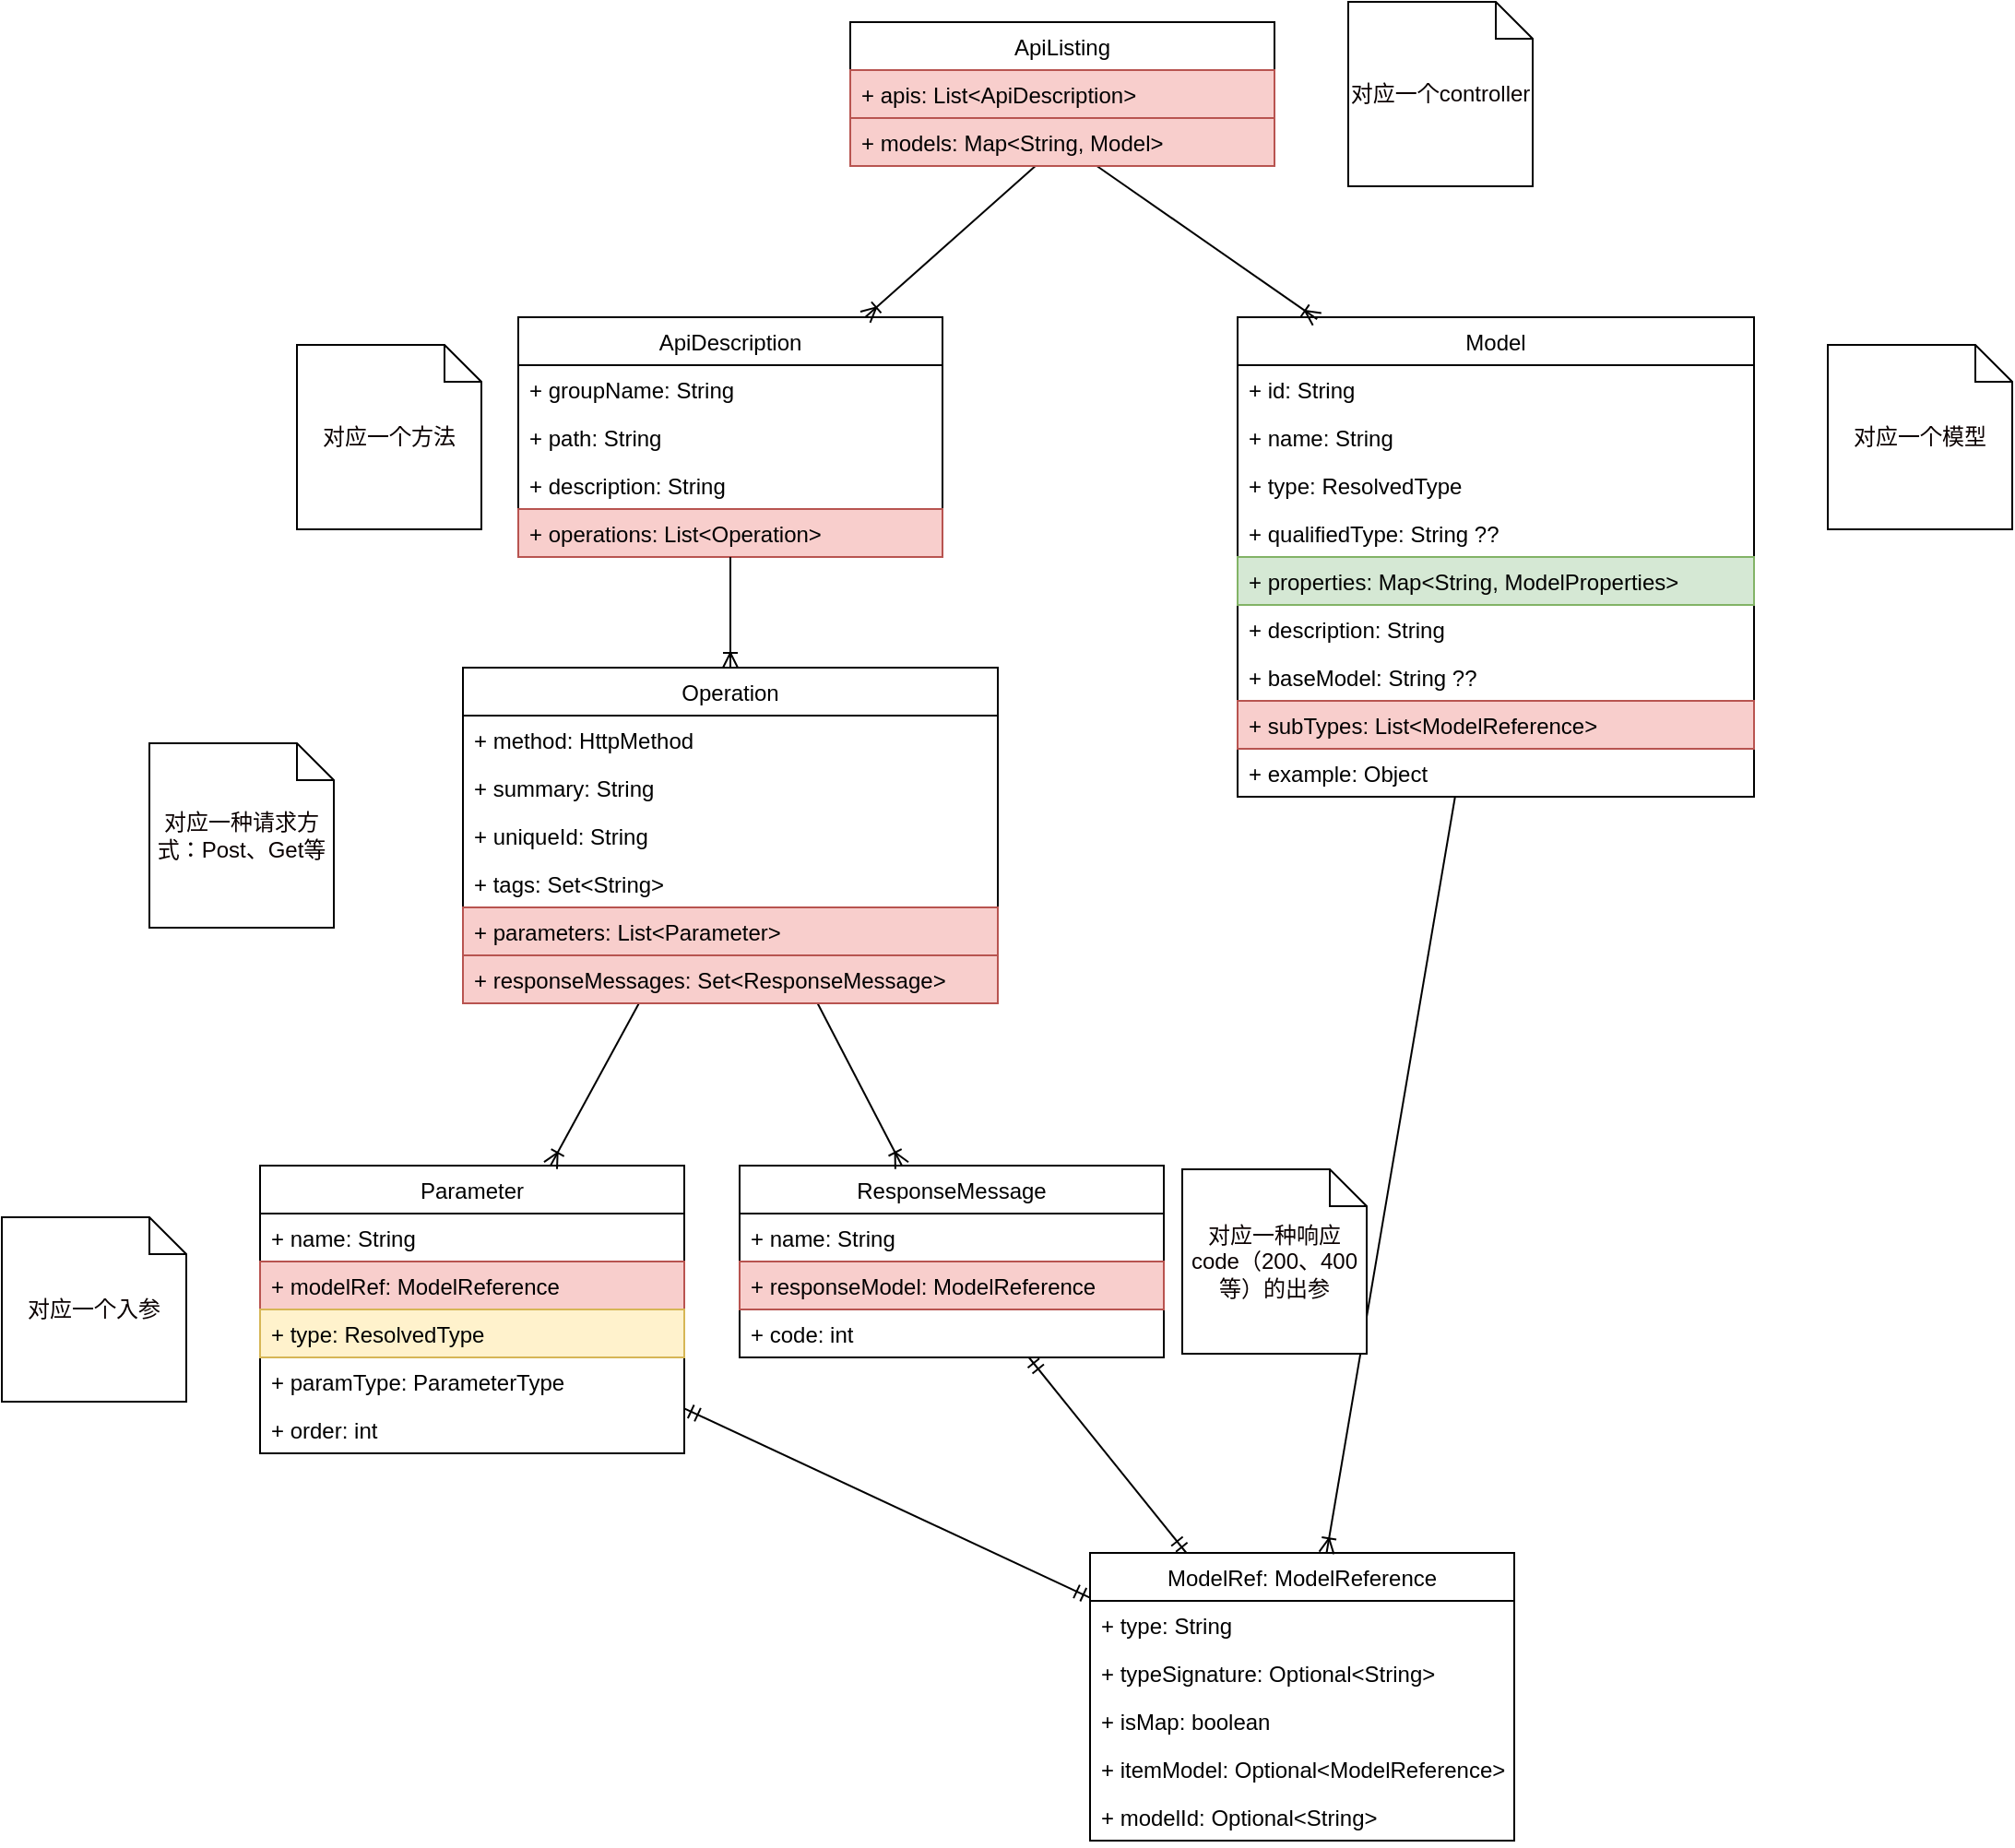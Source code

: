 <mxfile version="13.5.1" type="device"><diagram id="Zdlh-jLaH_7Jz5mvTjKq" name="第 1 页"><mxGraphModel dx="1933" dy="774" grid="1" gridSize="10" guides="1" tooltips="1" connect="1" arrows="1" fold="1" page="1" pageScale="1" pageWidth="827" pageHeight="1169" math="0" shadow="0"><root><mxCell id="0"/><mxCell id="1" parent="0"/><mxCell id="FdD0vod5mFs6u5UG2x_c-52" value="ApiDescription" style="swimlane;fontStyle=0;childLayout=stackLayout;horizontal=1;startSize=26;fillColor=none;horizontalStack=0;resizeParent=1;resizeParentMax=0;resizeLast=0;collapsible=1;marginBottom=0;" parent="1" vertex="1"><mxGeometry x="140" y="320" width="230" height="130" as="geometry"/></mxCell><mxCell id="FdD0vod5mFs6u5UG2x_c-53" value="+ groupName: String" style="text;strokeColor=none;fillColor=none;align=left;verticalAlign=top;spacingLeft=4;spacingRight=4;overflow=hidden;rotatable=0;points=[[0,0.5],[1,0.5]];portConstraint=eastwest;" parent="FdD0vod5mFs6u5UG2x_c-52" vertex="1"><mxGeometry y="26" width="230" height="26" as="geometry"/></mxCell><mxCell id="FdD0vod5mFs6u5UG2x_c-57" value="+ path: String" style="text;strokeColor=none;fillColor=none;align=left;verticalAlign=top;spacingLeft=4;spacingRight=4;overflow=hidden;rotatable=0;points=[[0,0.5],[1,0.5]];portConstraint=eastwest;" parent="FdD0vod5mFs6u5UG2x_c-52" vertex="1"><mxGeometry y="52" width="230" height="26" as="geometry"/></mxCell><mxCell id="FdD0vod5mFs6u5UG2x_c-58" value="+ description: String" style="text;strokeColor=none;fillColor=none;align=left;verticalAlign=top;spacingLeft=4;spacingRight=4;overflow=hidden;rotatable=0;points=[[0,0.5],[1,0.5]];portConstraint=eastwest;" parent="FdD0vod5mFs6u5UG2x_c-52" vertex="1"><mxGeometry y="78" width="230" height="26" as="geometry"/></mxCell><mxCell id="FdD0vod5mFs6u5UG2x_c-59" value="+ operations: List&lt;Operation&gt;" style="text;strokeColor=#b85450;fillColor=#f8cecc;align=left;verticalAlign=top;spacingLeft=4;spacingRight=4;overflow=hidden;rotatable=0;points=[[0,0.5],[1,0.5]];portConstraint=eastwest;" parent="FdD0vod5mFs6u5UG2x_c-52" vertex="1"><mxGeometry y="104" width="230" height="26" as="geometry"/></mxCell><mxCell id="FdD0vod5mFs6u5UG2x_c-61" value="Model" style="swimlane;fontStyle=0;childLayout=stackLayout;horizontal=1;startSize=26;fillColor=none;horizontalStack=0;resizeParent=1;resizeParentMax=0;resizeLast=0;collapsible=1;marginBottom=0;" parent="1" vertex="1"><mxGeometry x="530" y="320" width="280" height="260" as="geometry"/></mxCell><mxCell id="FdD0vod5mFs6u5UG2x_c-62" value="+ id: String" style="text;strokeColor=none;fillColor=none;align=left;verticalAlign=top;spacingLeft=4;spacingRight=4;overflow=hidden;rotatable=0;points=[[0,0.5],[1,0.5]];portConstraint=eastwest;" parent="FdD0vod5mFs6u5UG2x_c-61" vertex="1"><mxGeometry y="26" width="280" height="26" as="geometry"/></mxCell><mxCell id="FdD0vod5mFs6u5UG2x_c-63" value="+ name: String" style="text;strokeColor=none;fillColor=none;align=left;verticalAlign=top;spacingLeft=4;spacingRight=4;overflow=hidden;rotatable=0;points=[[0,0.5],[1,0.5]];portConstraint=eastwest;" parent="FdD0vod5mFs6u5UG2x_c-61" vertex="1"><mxGeometry y="52" width="280" height="26" as="geometry"/></mxCell><mxCell id="FdD0vod5mFs6u5UG2x_c-64" value="+ type: ResolvedType" style="text;strokeColor=none;fillColor=none;align=left;verticalAlign=top;spacingLeft=4;spacingRight=4;overflow=hidden;rotatable=0;points=[[0,0.5],[1,0.5]];portConstraint=eastwest;" parent="FdD0vod5mFs6u5UG2x_c-61" vertex="1"><mxGeometry y="78" width="280" height="26" as="geometry"/></mxCell><mxCell id="FdD0vod5mFs6u5UG2x_c-65" value="+ qualifiedType: String ??" style="text;strokeColor=none;fillColor=none;align=left;verticalAlign=top;spacingLeft=4;spacingRight=4;overflow=hidden;rotatable=0;points=[[0,0.5],[1,0.5]];portConstraint=eastwest;" parent="FdD0vod5mFs6u5UG2x_c-61" vertex="1"><mxGeometry y="104" width="280" height="26" as="geometry"/></mxCell><mxCell id="FdD0vod5mFs6u5UG2x_c-66" value="+ properties: Map&lt;String, ModelProperties&gt;" style="text;strokeColor=#82b366;fillColor=#d5e8d4;align=left;verticalAlign=top;spacingLeft=4;spacingRight=4;overflow=hidden;rotatable=0;points=[[0,0.5],[1,0.5]];portConstraint=eastwest;" parent="FdD0vod5mFs6u5UG2x_c-61" vertex="1"><mxGeometry y="130" width="280" height="26" as="geometry"/></mxCell><mxCell id="FdD0vod5mFs6u5UG2x_c-67" value="+ description: String" style="text;strokeColor=none;fillColor=none;align=left;verticalAlign=top;spacingLeft=4;spacingRight=4;overflow=hidden;rotatable=0;points=[[0,0.5],[1,0.5]];portConstraint=eastwest;" parent="FdD0vod5mFs6u5UG2x_c-61" vertex="1"><mxGeometry y="156" width="280" height="26" as="geometry"/></mxCell><mxCell id="FdD0vod5mFs6u5UG2x_c-68" value="+ baseModel: String ??" style="text;strokeColor=none;fillColor=none;align=left;verticalAlign=top;spacingLeft=4;spacingRight=4;overflow=hidden;rotatable=0;points=[[0,0.5],[1,0.5]];portConstraint=eastwest;" parent="FdD0vod5mFs6u5UG2x_c-61" vertex="1"><mxGeometry y="182" width="280" height="26" as="geometry"/></mxCell><mxCell id="FdD0vod5mFs6u5UG2x_c-69" value="+ subTypes: List&lt;ModelReference&gt;" style="text;strokeColor=#b85450;fillColor=#f8cecc;align=left;verticalAlign=top;spacingLeft=4;spacingRight=4;overflow=hidden;rotatable=0;points=[[0,0.5],[1,0.5]];portConstraint=eastwest;" parent="FdD0vod5mFs6u5UG2x_c-61" vertex="1"><mxGeometry y="208" width="280" height="26" as="geometry"/></mxCell><mxCell id="FdD0vod5mFs6u5UG2x_c-70" value="+ example: Object" style="text;strokeColor=none;fillColor=none;align=left;verticalAlign=top;spacingLeft=4;spacingRight=4;overflow=hidden;rotatable=0;points=[[0,0.5],[1,0.5]];portConstraint=eastwest;" parent="FdD0vod5mFs6u5UG2x_c-61" vertex="1"><mxGeometry y="234" width="280" height="26" as="geometry"/></mxCell><mxCell id="FdD0vod5mFs6u5UG2x_c-81" value="" style="fontSize=12;html=1;endArrow=ERoneToMany;" parent="1" source="FdD0vod5mFs6u5UG2x_c-56" target="FdD0vod5mFs6u5UG2x_c-52" edge="1"><mxGeometry width="100" height="100" relative="1" as="geometry"><mxPoint x="270" y="250" as="sourcePoint"/><mxPoint x="370" y="150" as="targetPoint"/></mxGeometry></mxCell><mxCell id="FdD0vod5mFs6u5UG2x_c-82" value="" style="fontSize=12;html=1;endArrow=ERoneToMany;entryX=0.154;entryY=0.004;entryDx=0;entryDy=0;entryPerimeter=0;" parent="1" source="FdD0vod5mFs6u5UG2x_c-56" target="FdD0vod5mFs6u5UG2x_c-61" edge="1"><mxGeometry width="100" height="100" relative="1" as="geometry"><mxPoint x="462" y="198" as="sourcePoint"/><mxPoint x="330" y="330" as="targetPoint"/></mxGeometry></mxCell><mxCell id="FdD0vod5mFs6u5UG2x_c-83" value="" style="fontSize=12;html=1;endArrow=ERoneToMany;" parent="1" source="FdD0vod5mFs6u5UG2x_c-52" target="FdD0vod5mFs6u5UG2x_c-71" edge="1"><mxGeometry width="100" height="100" relative="1" as="geometry"><mxPoint x="433.857" y="198" as="sourcePoint"/><mxPoint x="320.714" y="330" as="targetPoint"/></mxGeometry></mxCell><mxCell id="FdD0vod5mFs6u5UG2x_c-90" value="" style="fontSize=12;html=1;endArrow=ERoneToMany;" parent="1" source="FdD0vod5mFs6u5UG2x_c-71" target="FdD0vod5mFs6u5UG2x_c-84" edge="1"><mxGeometry width="100" height="100" relative="1" as="geometry"><mxPoint x="265" y="460" as="sourcePoint"/><mxPoint x="265" y="540" as="targetPoint"/></mxGeometry></mxCell><mxCell id="FdD0vod5mFs6u5UG2x_c-97" value="" style="fontSize=12;html=1;endArrow=ERoneToMany;" parent="1" source="FdD0vod5mFs6u5UG2x_c-71" target="FdD0vod5mFs6u5UG2x_c-91" edge="1"><mxGeometry width="100" height="100" relative="1" as="geometry"><mxPoint x="265" y="722" as="sourcePoint"/><mxPoint x="265" y="810" as="targetPoint"/></mxGeometry></mxCell><mxCell id="FdD0vod5mFs6u5UG2x_c-84" value="Parameter" style="swimlane;fontStyle=0;childLayout=stackLayout;horizontal=1;startSize=26;fillColor=none;horizontalStack=0;resizeParent=1;resizeParentMax=0;resizeLast=0;collapsible=1;marginBottom=0;" parent="1" vertex="1"><mxGeometry y="780" width="230" height="156" as="geometry"/></mxCell><mxCell id="FdD0vod5mFs6u5UG2x_c-85" value="+ name: String" style="text;strokeColor=none;fillColor=none;align=left;verticalAlign=top;spacingLeft=4;spacingRight=4;overflow=hidden;rotatable=0;points=[[0,0.5],[1,0.5]];portConstraint=eastwest;" parent="FdD0vod5mFs6u5UG2x_c-84" vertex="1"><mxGeometry y="26" width="230" height="26" as="geometry"/></mxCell><mxCell id="FdD0vod5mFs6u5UG2x_c-86" value="+ modelRef: ModelReference" style="text;strokeColor=#b85450;fillColor=#f8cecc;align=left;verticalAlign=top;spacingLeft=4;spacingRight=4;overflow=hidden;rotatable=0;points=[[0,0.5],[1,0.5]];portConstraint=eastwest;" parent="FdD0vod5mFs6u5UG2x_c-84" vertex="1"><mxGeometry y="52" width="230" height="26" as="geometry"/></mxCell><mxCell id="FdD0vod5mFs6u5UG2x_c-87" value="+ type: ResolvedType" style="text;strokeColor=#d6b656;fillColor=#fff2cc;align=left;verticalAlign=top;spacingLeft=4;spacingRight=4;overflow=hidden;rotatable=0;points=[[0,0.5],[1,0.5]];portConstraint=eastwest;" parent="FdD0vod5mFs6u5UG2x_c-84" vertex="1"><mxGeometry y="78" width="230" height="26" as="geometry"/></mxCell><mxCell id="FdD0vod5mFs6u5UG2x_c-88" value="+ paramType: ParameterType" style="text;align=left;verticalAlign=top;spacingLeft=4;spacingRight=4;overflow=hidden;rotatable=0;points=[[0,0.5],[1,0.5]];portConstraint=eastwest;" parent="FdD0vod5mFs6u5UG2x_c-84" vertex="1"><mxGeometry y="104" width="230" height="26" as="geometry"/></mxCell><mxCell id="FdD0vod5mFs6u5UG2x_c-89" value="+ order: int" style="text;align=left;verticalAlign=top;spacingLeft=4;spacingRight=4;overflow=hidden;rotatable=0;points=[[0,0.5],[1,0.5]];portConstraint=eastwest;" parent="FdD0vod5mFs6u5UG2x_c-84" vertex="1"><mxGeometry y="130" width="230" height="26" as="geometry"/></mxCell><mxCell id="FdD0vod5mFs6u5UG2x_c-91" value="ResponseMessage" style="swimlane;fontStyle=0;childLayout=stackLayout;horizontal=1;startSize=26;fillColor=none;horizontalStack=0;resizeParent=1;resizeParentMax=0;resizeLast=0;collapsible=1;marginBottom=0;" parent="1" vertex="1"><mxGeometry x="260" y="780" width="230" height="104" as="geometry"/></mxCell><mxCell id="FdD0vod5mFs6u5UG2x_c-92" value="+ name: String" style="text;strokeColor=none;fillColor=none;align=left;verticalAlign=top;spacingLeft=4;spacingRight=4;overflow=hidden;rotatable=0;points=[[0,0.5],[1,0.5]];portConstraint=eastwest;" parent="FdD0vod5mFs6u5UG2x_c-91" vertex="1"><mxGeometry y="26" width="230" height="26" as="geometry"/></mxCell><mxCell id="FdD0vod5mFs6u5UG2x_c-93" value="+ responseModel: ModelReference" style="text;strokeColor=#b85450;fillColor=#f8cecc;align=left;verticalAlign=top;spacingLeft=4;spacingRight=4;overflow=hidden;rotatable=0;points=[[0,0.5],[1,0.5]];portConstraint=eastwest;" parent="FdD0vod5mFs6u5UG2x_c-91" vertex="1"><mxGeometry y="52" width="230" height="26" as="geometry"/></mxCell><mxCell id="FdD0vod5mFs6u5UG2x_c-96" value="+ code: int" style="text;align=left;verticalAlign=top;spacingLeft=4;spacingRight=4;overflow=hidden;rotatable=0;points=[[0,0.5],[1,0.5]];portConstraint=eastwest;" parent="FdD0vod5mFs6u5UG2x_c-91" vertex="1"><mxGeometry y="78" width="230" height="26" as="geometry"/></mxCell><mxCell id="FdD0vod5mFs6u5UG2x_c-44" value="ApiListing" style="swimlane;fontStyle=0;childLayout=stackLayout;horizontal=1;startSize=26;fillColor=none;horizontalStack=0;resizeParent=1;resizeParentMax=0;resizeLast=0;collapsible=1;marginBottom=0;" parent="1" vertex="1"><mxGeometry x="320" y="160" width="230" height="78" as="geometry"/></mxCell><mxCell id="FdD0vod5mFs6u5UG2x_c-45" value="+ apis: List&lt;ApiDescription&gt;" style="text;strokeColor=#b85450;fillColor=#f8cecc;align=left;verticalAlign=top;spacingLeft=4;spacingRight=4;overflow=hidden;rotatable=0;points=[[0,0.5],[1,0.5]];portConstraint=eastwest;" parent="FdD0vod5mFs6u5UG2x_c-44" vertex="1"><mxGeometry y="26" width="230" height="26" as="geometry"/></mxCell><mxCell id="FdD0vod5mFs6u5UG2x_c-56" value="+ models: Map&lt;String, Model&gt;" style="text;strokeColor=#b85450;fillColor=#f8cecc;align=left;verticalAlign=top;spacingLeft=4;spacingRight=4;overflow=hidden;rotatable=0;points=[[0,0.5],[1,0.5]];portConstraint=eastwest;" parent="FdD0vod5mFs6u5UG2x_c-44" vertex="1"><mxGeometry y="52" width="230" height="26" as="geometry"/></mxCell><mxCell id="FdD0vod5mFs6u5UG2x_c-71" value="Operation" style="swimlane;fontStyle=0;childLayout=stackLayout;horizontal=1;startSize=26;fillColor=none;horizontalStack=0;resizeParent=1;resizeParentMax=0;resizeLast=0;collapsible=1;marginBottom=0;" parent="1" vertex="1"><mxGeometry x="110" y="510" width="290" height="182" as="geometry"/></mxCell><mxCell id="FdD0vod5mFs6u5UG2x_c-72" value="+ method: HttpMethod" style="text;strokeColor=none;fillColor=none;align=left;verticalAlign=top;spacingLeft=4;spacingRight=4;overflow=hidden;rotatable=0;points=[[0,0.5],[1,0.5]];portConstraint=eastwest;" parent="FdD0vod5mFs6u5UG2x_c-71" vertex="1"><mxGeometry y="26" width="290" height="26" as="geometry"/></mxCell><mxCell id="FdD0vod5mFs6u5UG2x_c-73" value="+ summary: String" style="text;strokeColor=none;fillColor=none;align=left;verticalAlign=top;spacingLeft=4;spacingRight=4;overflow=hidden;rotatable=0;points=[[0,0.5],[1,0.5]];portConstraint=eastwest;" parent="FdD0vod5mFs6u5UG2x_c-71" vertex="1"><mxGeometry y="52" width="290" height="26" as="geometry"/></mxCell><mxCell id="FdD0vod5mFs6u5UG2x_c-74" value="+ uniqueId: String" style="text;strokeColor=none;fillColor=none;align=left;verticalAlign=top;spacingLeft=4;spacingRight=4;overflow=hidden;rotatable=0;points=[[0,0.5],[1,0.5]];portConstraint=eastwest;" parent="FdD0vod5mFs6u5UG2x_c-71" vertex="1"><mxGeometry y="78" width="290" height="26" as="geometry"/></mxCell><mxCell id="FdD0vod5mFs6u5UG2x_c-75" value="+ tags: Set&lt;String&gt;" style="text;strokeColor=none;fillColor=none;align=left;verticalAlign=top;spacingLeft=4;spacingRight=4;overflow=hidden;rotatable=0;points=[[0,0.5],[1,0.5]];portConstraint=eastwest;" parent="FdD0vod5mFs6u5UG2x_c-71" vertex="1"><mxGeometry y="104" width="290" height="26" as="geometry"/></mxCell><mxCell id="FdD0vod5mFs6u5UG2x_c-76" value="+ parameters: List&lt;Parameter&gt;" style="text;strokeColor=#b85450;fillColor=#f8cecc;align=left;verticalAlign=top;spacingLeft=4;spacingRight=4;overflow=hidden;rotatable=0;points=[[0,0.5],[1,0.5]];portConstraint=eastwest;" parent="FdD0vod5mFs6u5UG2x_c-71" vertex="1"><mxGeometry y="130" width="290" height="26" as="geometry"/></mxCell><mxCell id="FdD0vod5mFs6u5UG2x_c-78" value="+ responseMessages: Set&lt;ResponseMessage&gt;" style="text;strokeColor=#b85450;fillColor=#f8cecc;align=left;verticalAlign=top;spacingLeft=4;spacingRight=4;overflow=hidden;rotatable=0;points=[[0,0.5],[1,0.5]];portConstraint=eastwest;" parent="FdD0vod5mFs6u5UG2x_c-71" vertex="1"><mxGeometry y="156" width="290" height="26" as="geometry"/></mxCell><mxCell id="FdD0vod5mFs6u5UG2x_c-98" value="ModelRef: ModelReference" style="swimlane;fontStyle=0;childLayout=stackLayout;horizontal=1;startSize=26;horizontalStack=0;resizeParent=1;resizeParentMax=0;resizeLast=0;collapsible=1;marginBottom=0;" parent="1" vertex="1"><mxGeometry x="450" y="990" width="230" height="156" as="geometry"/></mxCell><mxCell id="FdD0vod5mFs6u5UG2x_c-99" value="+ type: String" style="text;strokeColor=none;fillColor=none;align=left;verticalAlign=top;spacingLeft=4;spacingRight=4;overflow=hidden;rotatable=0;points=[[0,0.5],[1,0.5]];portConstraint=eastwest;" parent="FdD0vod5mFs6u5UG2x_c-98" vertex="1"><mxGeometry y="26" width="230" height="26" as="geometry"/></mxCell><mxCell id="FdD0vod5mFs6u5UG2x_c-100" value="+ typeSignature: Optional&lt;String&gt;" style="text;align=left;verticalAlign=top;spacingLeft=4;spacingRight=4;overflow=hidden;rotatable=0;points=[[0,0.5],[1,0.5]];portConstraint=eastwest;" parent="FdD0vod5mFs6u5UG2x_c-98" vertex="1"><mxGeometry y="52" width="230" height="26" as="geometry"/></mxCell><mxCell id="FdD0vod5mFs6u5UG2x_c-101" value="+ isMap: boolean" style="text;align=left;verticalAlign=top;spacingLeft=4;spacingRight=4;overflow=hidden;rotatable=0;points=[[0,0.5],[1,0.5]];portConstraint=eastwest;" parent="FdD0vod5mFs6u5UG2x_c-98" vertex="1"><mxGeometry y="78" width="230" height="26" as="geometry"/></mxCell><mxCell id="FdD0vod5mFs6u5UG2x_c-102" value="+ itemModel: Optional&lt;ModelReference&gt;" style="text;align=left;verticalAlign=top;spacingLeft=4;spacingRight=4;overflow=hidden;rotatable=0;points=[[0,0.5],[1,0.5]];portConstraint=eastwest;" parent="FdD0vod5mFs6u5UG2x_c-98" vertex="1"><mxGeometry y="104" width="230" height="26" as="geometry"/></mxCell><mxCell id="FdD0vod5mFs6u5UG2x_c-103" value="+ modelId: Optional&lt;String&gt;" style="text;align=left;verticalAlign=top;spacingLeft=4;spacingRight=4;overflow=hidden;rotatable=0;points=[[0,0.5],[1,0.5]];portConstraint=eastwest;" parent="FdD0vod5mFs6u5UG2x_c-98" vertex="1"><mxGeometry y="130" width="230" height="26" as="geometry"/></mxCell><mxCell id="FdD0vod5mFs6u5UG2x_c-105" value="" style="fontSize=12;html=1;endArrow=ERoneToMany;" parent="1" source="FdD0vod5mFs6u5UG2x_c-61" target="FdD0vod5mFs6u5UG2x_c-98" edge="1"><mxGeometry width="100" height="100" relative="1" as="geometry"><mxPoint x="265" y="460" as="sourcePoint"/><mxPoint x="265" y="520" as="targetPoint"/></mxGeometry></mxCell><mxCell id="FdD0vod5mFs6u5UG2x_c-107" value="" style="fontSize=12;html=1;endArrow=ERmandOne;startArrow=ERmandOne;" parent="1" source="FdD0vod5mFs6u5UG2x_c-98" target="FdD0vod5mFs6u5UG2x_c-91" edge="1"><mxGeometry width="100" height="100" relative="1" as="geometry"><mxPoint x="410" y="790" as="sourcePoint"/><mxPoint x="510" y="690" as="targetPoint"/></mxGeometry></mxCell><mxCell id="FdD0vod5mFs6u5UG2x_c-108" value="" style="fontSize=12;html=1;endArrow=ERmandOne;startArrow=ERmandOne;" parent="1" source="FdD0vod5mFs6u5UG2x_c-98" target="FdD0vod5mFs6u5UG2x_c-84" edge="1"><mxGeometry width="100" height="100" relative="1" as="geometry"><mxPoint x="512.203" y="1000" as="sourcePoint"/><mxPoint x="426.864" y="894" as="targetPoint"/></mxGeometry></mxCell><mxCell id="FdD0vod5mFs6u5UG2x_c-110" value="对应一个方法" style="shape=note;size=20;whiteSpace=wrap;html=1;fontColor=#0A0000;" parent="1" vertex="1"><mxGeometry x="20" y="335" width="100" height="100" as="geometry"/></mxCell><mxCell id="FdD0vod5mFs6u5UG2x_c-111" value="&lt;span style=&quot;text-align: left&quot;&gt;对应一个controller&lt;/span&gt;" style="shape=note;size=20;whiteSpace=wrap;html=1;fontColor=#0A0000;" parent="1" vertex="1"><mxGeometry x="590" y="149" width="100" height="100" as="geometry"/></mxCell><mxCell id="FdD0vod5mFs6u5UG2x_c-112" value="对应一种请求方式：Post、Get等" style="shape=note;size=20;whiteSpace=wrap;html=1;fontColor=#0A0000;" parent="1" vertex="1"><mxGeometry x="-60" y="551" width="100" height="100" as="geometry"/></mxCell><mxCell id="FdD0vod5mFs6u5UG2x_c-113" value="对应一个入参" style="shape=note;size=20;whiteSpace=wrap;html=1;fontColor=#0A0000;" parent="1" vertex="1"><mxGeometry x="-140" y="808" width="100" height="100" as="geometry"/></mxCell><mxCell id="FdD0vod5mFs6u5UG2x_c-114" value="对应一种响应code（200、400等）的出参" style="shape=note;size=20;whiteSpace=wrap;html=1;fontColor=#0A0000;" parent="1" vertex="1"><mxGeometry x="500" y="782" width="100" height="100" as="geometry"/></mxCell><mxCell id="CjeSqTRaBKSlDXS2C1_J-1" value="对应一个模型" style="shape=note;size=20;whiteSpace=wrap;html=1;fontColor=#0A0000;" vertex="1" parent="1"><mxGeometry x="850" y="335" width="100" height="100" as="geometry"/></mxCell></root></mxGraphModel></diagram></mxfile>